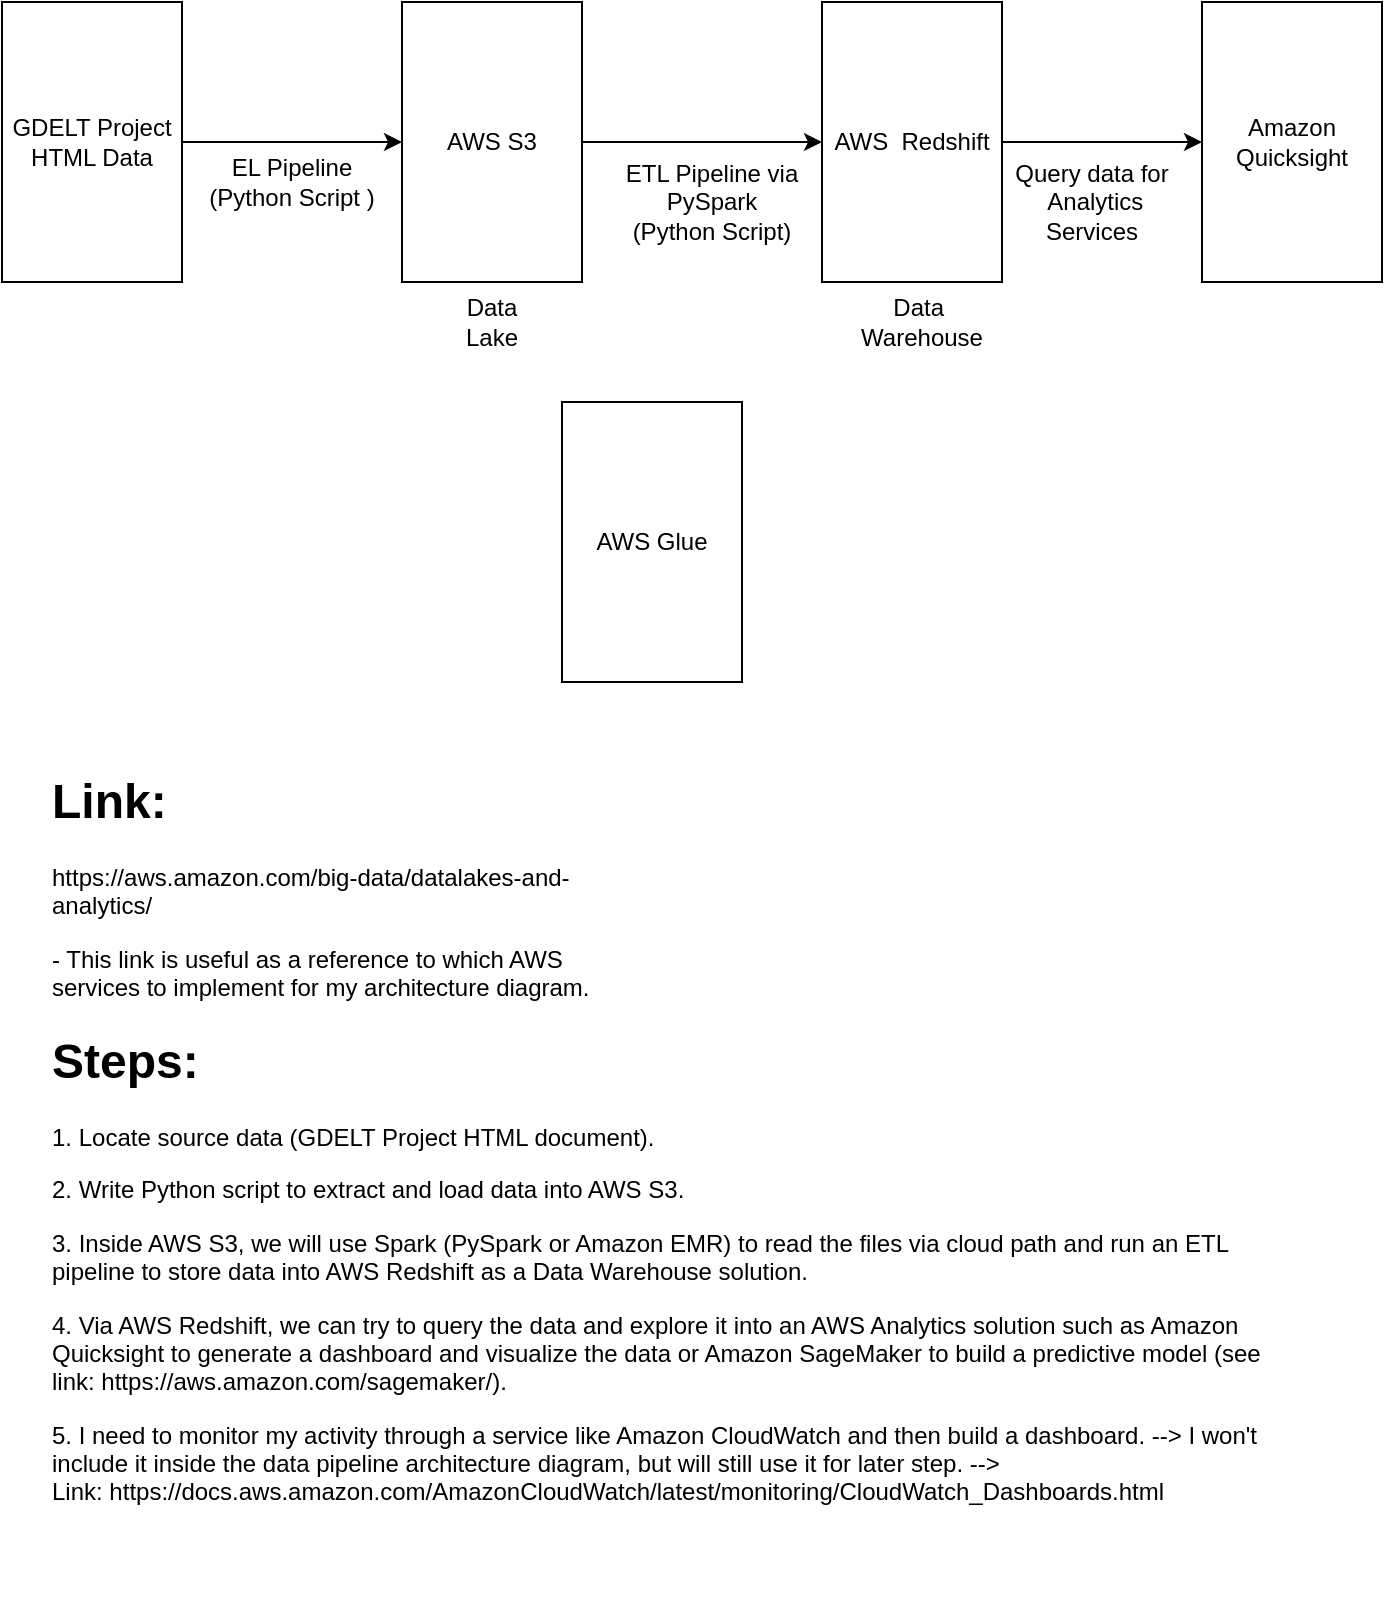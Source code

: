 <mxfile version="14.7.2" type="github">
  <diagram id="_mIrhGSLpp9kIBfSV_T9" name="Page-1">
    <mxGraphModel dx="719" dy="652" grid="1" gridSize="10" guides="1" tooltips="1" connect="1" arrows="1" fold="1" page="1" pageScale="1" pageWidth="827" pageHeight="1169" math="0" shadow="0">
      <root>
        <mxCell id="0" />
        <mxCell id="1" parent="0" />
        <mxCell id="ZoIi8nxnlXmlVmmQI6Re-1" value="GDELT Project &lt;br&gt;HTML Data" style="rounded=0;whiteSpace=wrap;html=1;" vertex="1" parent="1">
          <mxGeometry x="40" y="40" width="90" height="140" as="geometry" />
        </mxCell>
        <mxCell id="ZoIi8nxnlXmlVmmQI6Re-2" value="AWS S3" style="rounded=0;whiteSpace=wrap;html=1;" vertex="1" parent="1">
          <mxGeometry x="240" y="40" width="90" height="140" as="geometry" />
        </mxCell>
        <mxCell id="ZoIi8nxnlXmlVmmQI6Re-3" value="AWS &amp;nbsp;Redshift" style="rounded=0;whiteSpace=wrap;html=1;" vertex="1" parent="1">
          <mxGeometry x="450" y="40" width="90" height="140" as="geometry" />
        </mxCell>
        <mxCell id="ZoIi8nxnlXmlVmmQI6Re-4" value="&lt;h1&gt;Link:&lt;/h1&gt;&lt;p&gt;https://aws.amazon.com/big-data/datalakes-and-analytics/&lt;/p&gt;&lt;p&gt;- This link is useful as a reference to which AWS services to implement for my architecture diagram.&lt;/p&gt;" style="text;html=1;strokeColor=none;fillColor=none;spacing=5;spacingTop=-20;whiteSpace=wrap;overflow=hidden;rounded=0;" vertex="1" parent="1">
          <mxGeometry x="60" y="420" width="290" height="150" as="geometry" />
        </mxCell>
        <mxCell id="ZoIi8nxnlXmlVmmQI6Re-5" value="" style="endArrow=classic;html=1;exitX=1;exitY=0.5;exitDx=0;exitDy=0;" edge="1" parent="1" source="ZoIi8nxnlXmlVmmQI6Re-1" target="ZoIi8nxnlXmlVmmQI6Re-2">
          <mxGeometry width="50" height="50" relative="1" as="geometry">
            <mxPoint x="300" y="260" as="sourcePoint" />
            <mxPoint x="350" y="210" as="targetPoint" />
          </mxGeometry>
        </mxCell>
        <mxCell id="ZoIi8nxnlXmlVmmQI6Re-6" value="" style="endArrow=classic;html=1;entryX=0;entryY=0.5;entryDx=0;entryDy=0;" edge="1" parent="1" source="ZoIi8nxnlXmlVmmQI6Re-2" target="ZoIi8nxnlXmlVmmQI6Re-3">
          <mxGeometry width="50" height="50" relative="1" as="geometry">
            <mxPoint x="370" y="160" as="sourcePoint" />
            <mxPoint x="250" y="80" as="targetPoint" />
          </mxGeometry>
        </mxCell>
        <mxCell id="ZoIi8nxnlXmlVmmQI6Re-9" value="EL Pipeline (Python Script )" style="text;html=1;strokeColor=none;fillColor=none;align=center;verticalAlign=middle;whiteSpace=wrap;rounded=0;" vertex="1" parent="1">
          <mxGeometry x="140" y="120" width="90" height="20" as="geometry" />
        </mxCell>
        <mxCell id="ZoIi8nxnlXmlVmmQI6Re-16" value="&lt;h1&gt;Steps:&lt;/h1&gt;&lt;p&gt;1. Locate source data (GDELT Project HTML document).&lt;/p&gt;&lt;p&gt;2. Write Python script to extract and load data into AWS S3.&lt;/p&gt;&lt;p&gt;3. Inside AWS S3, we will use Spark (PySpark or Amazon EMR) to read the files via cloud path and run an ETL pipeline to store data into AWS Redshift as a Data Warehouse solution.&lt;/p&gt;&lt;p&gt;4. Via AWS Redshift, we can try to query the data and explore it into an AWS Analytics solution such as Amazon Quicksight to generate a dashboard and visualize the data or Amazon SageMaker to build a predictive model (see link:&amp;nbsp;https://aws.amazon.com/sagemaker/).&lt;/p&gt;&lt;p&gt;5. I need to monitor my activity through a service like Amazon CloudWatch and then build a dashboard. --&amp;gt; I won&#39;t include it inside the data pipeline architecture diagram, but will still use it for later step. --&amp;gt; Link:&amp;nbsp;https://docs.aws.amazon.com/AmazonCloudWatch/latest/monitoring/CloudWatch_Dashboards.html&lt;/p&gt;&lt;p&gt;&lt;br&gt;&lt;/p&gt;&lt;p&gt;&lt;br&gt;&lt;/p&gt;" style="text;html=1;strokeColor=none;fillColor=none;spacing=5;spacingTop=-20;whiteSpace=wrap;overflow=hidden;rounded=0;" vertex="1" parent="1">
          <mxGeometry x="60" y="550" width="620" height="289" as="geometry" />
        </mxCell>
        <mxCell id="ZoIi8nxnlXmlVmmQI6Re-17" value="ETL Pipeline via PySpark (Python Script)" style="text;html=1;strokeColor=none;fillColor=none;align=center;verticalAlign=middle;whiteSpace=wrap;rounded=0;" vertex="1" parent="1">
          <mxGeometry x="350" y="130" width="90" height="20" as="geometry" />
        </mxCell>
        <mxCell id="ZoIi8nxnlXmlVmmQI6Re-18" value="Data Lake" style="text;html=1;strokeColor=none;fillColor=none;align=center;verticalAlign=middle;whiteSpace=wrap;rounded=0;" vertex="1" parent="1">
          <mxGeometry x="265" y="190" width="40" height="20" as="geometry" />
        </mxCell>
        <mxCell id="ZoIi8nxnlXmlVmmQI6Re-19" value="Data&amp;nbsp;&lt;br&gt;Warehouse" style="text;html=1;strokeColor=none;fillColor=none;align=center;verticalAlign=middle;whiteSpace=wrap;rounded=0;" vertex="1" parent="1">
          <mxGeometry x="480" y="190" width="40" height="20" as="geometry" />
        </mxCell>
        <mxCell id="ZoIi8nxnlXmlVmmQI6Re-20" value="" style="endArrow=classic;html=1;exitX=1;exitY=0.5;exitDx=0;exitDy=0;entryX=0;entryY=0.5;entryDx=0;entryDy=0;" edge="1" parent="1" source="ZoIi8nxnlXmlVmmQI6Re-3" target="ZoIi8nxnlXmlVmmQI6Re-21">
          <mxGeometry width="50" height="50" relative="1" as="geometry">
            <mxPoint x="490" y="390" as="sourcePoint" />
            <mxPoint x="600" y="110" as="targetPoint" />
          </mxGeometry>
        </mxCell>
        <mxCell id="ZoIi8nxnlXmlVmmQI6Re-21" value="Amazon Quicksight" style="rounded=0;whiteSpace=wrap;html=1;" vertex="1" parent="1">
          <mxGeometry x="640" y="40" width="90" height="140" as="geometry" />
        </mxCell>
        <mxCell id="ZoIi8nxnlXmlVmmQI6Re-23" value="Query data for &amp;nbsp;Analytics Services" style="text;html=1;strokeColor=none;fillColor=none;align=center;verticalAlign=middle;whiteSpace=wrap;rounded=0;" vertex="1" parent="1">
          <mxGeometry x="540" y="130" width="90" height="20" as="geometry" />
        </mxCell>
        <mxCell id="ZoIi8nxnlXmlVmmQI6Re-25" value="AWS Glue" style="rounded=0;whiteSpace=wrap;html=1;" vertex="1" parent="1">
          <mxGeometry x="320" y="240" width="90" height="140" as="geometry" />
        </mxCell>
      </root>
    </mxGraphModel>
  </diagram>
</mxfile>
